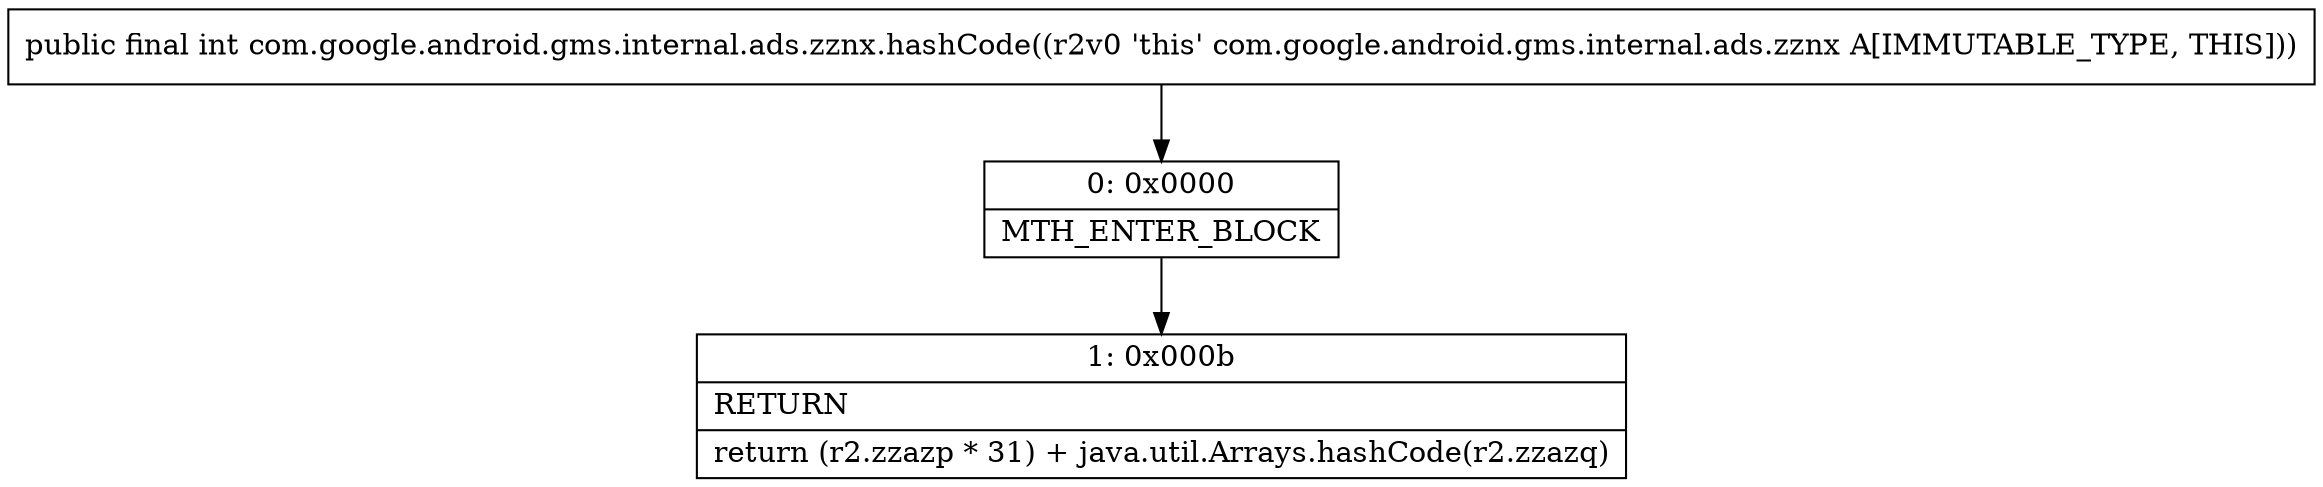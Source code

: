 digraph "CFG forcom.google.android.gms.internal.ads.zznx.hashCode()I" {
Node_0 [shape=record,label="{0\:\ 0x0000|MTH_ENTER_BLOCK\l}"];
Node_1 [shape=record,label="{1\:\ 0x000b|RETURN\l|return (r2.zzazp * 31) + java.util.Arrays.hashCode(r2.zzazq)\l}"];
MethodNode[shape=record,label="{public final int com.google.android.gms.internal.ads.zznx.hashCode((r2v0 'this' com.google.android.gms.internal.ads.zznx A[IMMUTABLE_TYPE, THIS])) }"];
MethodNode -> Node_0;
Node_0 -> Node_1;
}

